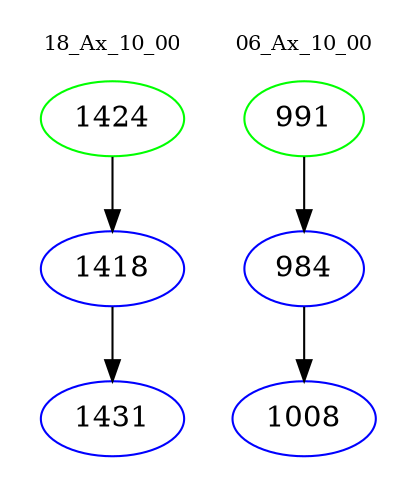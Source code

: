 digraph{
subgraph cluster_0 {
color = white
label = "18_Ax_10_00";
fontsize=10;
T0_1424 [label="1424", color="green"]
T0_1424 -> T0_1418 [color="black"]
T0_1418 [label="1418", color="blue"]
T0_1418 -> T0_1431 [color="black"]
T0_1431 [label="1431", color="blue"]
}
subgraph cluster_1 {
color = white
label = "06_Ax_10_00";
fontsize=10;
T1_991 [label="991", color="green"]
T1_991 -> T1_984 [color="black"]
T1_984 [label="984", color="blue"]
T1_984 -> T1_1008 [color="black"]
T1_1008 [label="1008", color="blue"]
}
}
